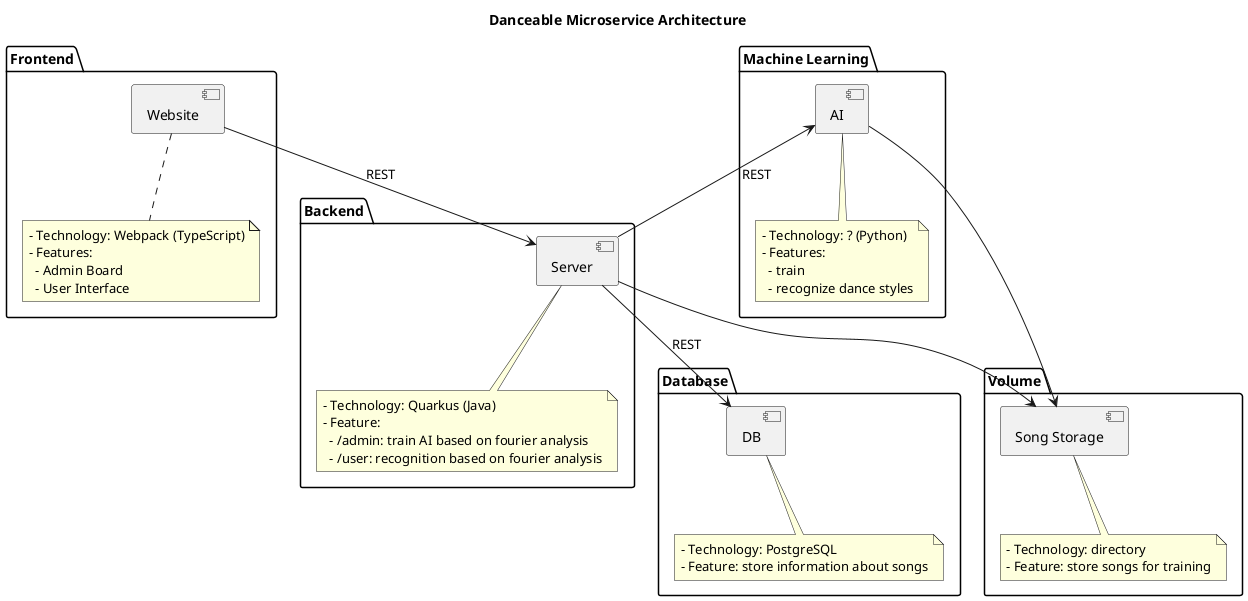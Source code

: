 @startuml
title Danceable Microservice Architecture

package "Frontend" {
  [Website]
  note bottom of [Website]
      - Technology: Webpack (TypeScript)
      - Features:
        - Admin Board
        - User Interface
    end note
}

package "Backend" {
  [Server]
  note bottom of [Server]
      - Technology: Quarkus (Java)
      - Feature:
        - /admin: train AI based on fourier analysis
        - /user: recognition based on fourier analysis
    end note
}

package "Database" {
  [DB]
  note bottom of [DB]
      - Technology: PostgreSQL
      - Feature: store information about songs
    end note
}

package "Volume" {
  [Song Storage]
  note bottom of [Song Storage]
      - Technology: directory
      - Feature: store songs for training
    end note
}

package "Machine Learning" {
  [AI]
  note bottom of [AI]
      - Technology: ? (Python)
      - Features:
        - train
        - recognize dance styles
    end note
}

[Website] --> [Server] : REST
[Server] --> [DB] : REST
[Server] -up-> [AI] : REST
[Server] --> [Song Storage]
[AI] --> [Song Storage]
@enduml
